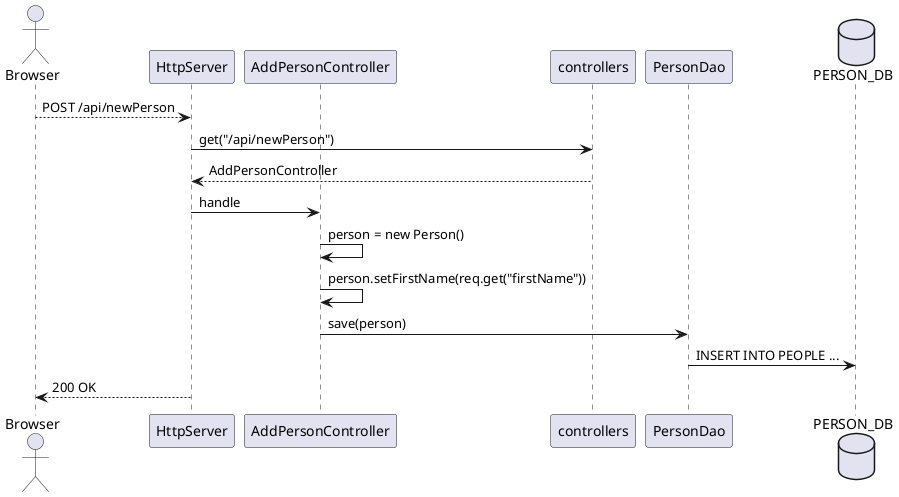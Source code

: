 @startuml

actor Browser
participant HttpServer
participant AddPersonController
participant controllers
participant PersonDao
database PERSON_DB

Browser --> HttpServer: POST /api/newPerson
HttpServer -> controllers: get("/api/newPerson")
HttpServer <-- controllers: AddPersonController
HttpServer -> AddPersonController: handle
AddPersonController -> AddPersonController: person = new Person()
AddPersonController -> AddPersonController: person.setFirstName(req.get("firstName"))
AddPersonController -> PersonDao: save(person)
PersonDao -> PERSON_DB: INSERT INTO PEOPLE ...
Browser <-- HttpServer: 200 OK


@enduml